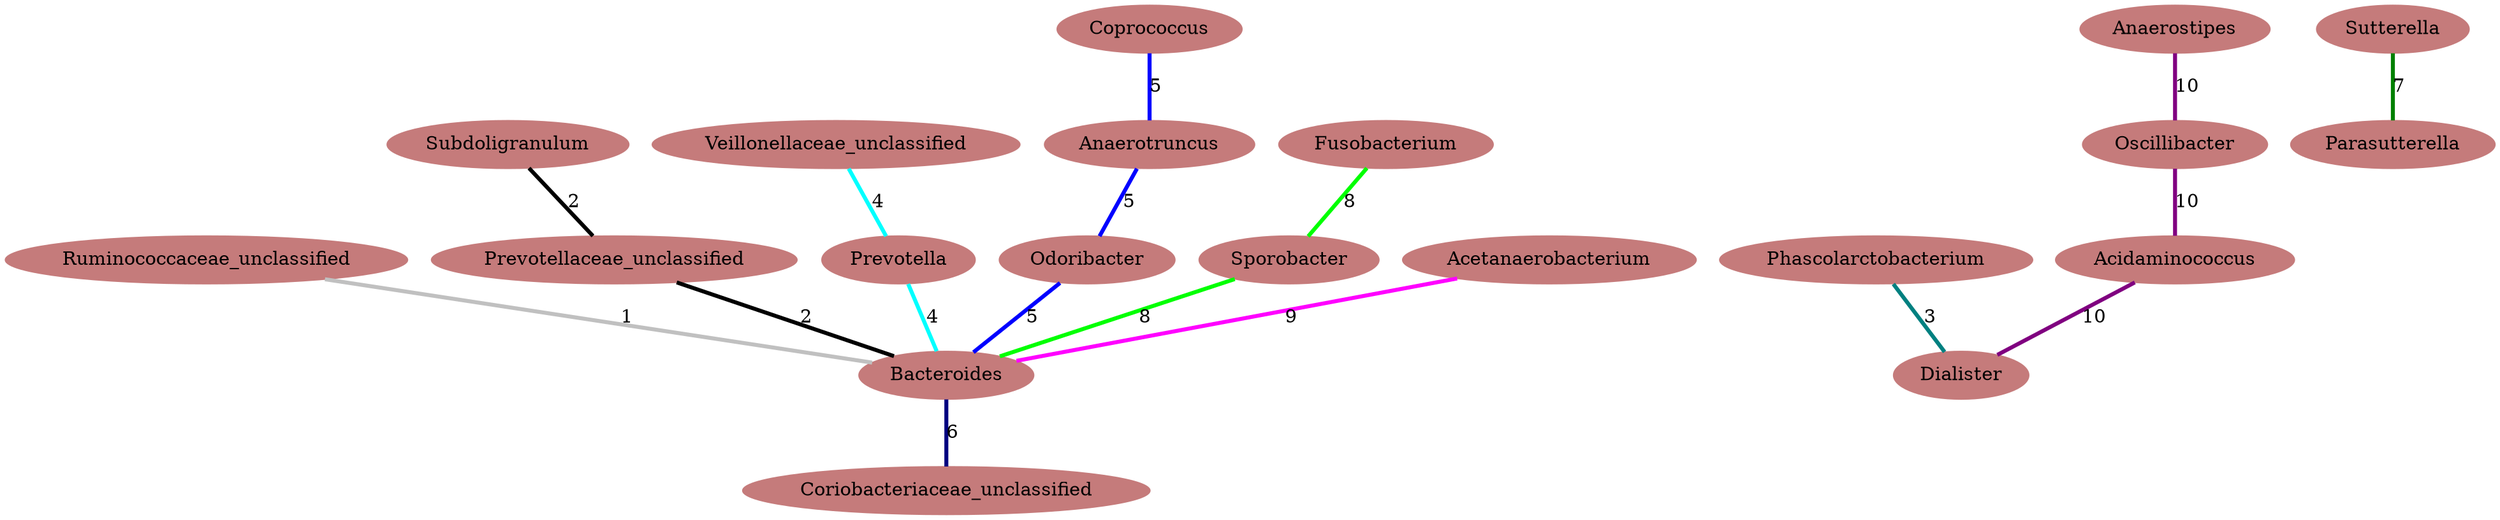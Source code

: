 graph G { 

//Pattern: 0
Ruminococcaceae_unclassified [color="#C57B7B", style=filled]
Bacteroides [color="#C57B7B", style=filled]
edge [color="#c0c0c0", penwidth=3, label="1"]
Ruminococcaceae_unclassified -- Bacteroides
//Pattern: 1
Subdoligranulum [color="#C57B7B", style=filled]
Prevotellaceae_unclassified [color="#C57B7B", style=filled]
Bacteroides [color="#C57B7B", style=filled]
edge [color="#000000", penwidth=3, label="2"]
Subdoligranulum -- Prevotellaceae_unclassified -- Bacteroides
//Pattern: 2
Phascolarctobacterium [color="#C57B7B", style=filled]
Dialister [color="#C57B7B", style=filled]
edge [color="#008080", penwidth=3, label="3"]
Phascolarctobacterium -- Dialister
//Pattern: 3
Veillonellaceae_unclassified [color="#C57B7B", style=filled]
Prevotella [color="#C57B7B", style=filled]
Bacteroides [color="#C57B7B", style=filled]
edge [color="#00ffff", penwidth=3, label="4"]
Veillonellaceae_unclassified -- Prevotella -- Bacteroides
//Pattern: 4
Coprococcus [color="#C57B7B", style=filled]
Anaerotruncus [color="#C57B7B", style=filled]
Odoribacter [color="#C57B7B", style=filled]
Bacteroides [color="#C57B7B", style=filled]
edge [color="#0000ff", penwidth=3, label="5"]
Coprococcus -- Anaerotruncus -- Odoribacter -- Bacteroides
//Pattern: 5
Bacteroides [color="#C57B7B", style=filled]
Coriobacteriaceae_unclassified [color="#C57B7B", style=filled]
edge [color="#000080", penwidth=3, label="6"]
Bacteroides -- Coriobacteriaceae_unclassified
//Pattern: 6
Sutterella [color="#C57B7B", style=filled]
Parasutterella [color="#C57B7B", style=filled]
edge [color="#008000", penwidth=3, label="7"]
Sutterella -- Parasutterella
//Pattern: 7
Fusobacterium [color="#C57B7B", style=filled]
Sporobacter [color="#C57B7B", style=filled]
Bacteroides [color="#C57B7B", style=filled]
edge [color="#00ff00", penwidth=3, label="8"]
Fusobacterium -- Sporobacter -- Bacteroides
//Pattern: 8
Acetanaerobacterium [color="#C57B7B", style=filled]
Bacteroides [color="#C57B7B", style=filled]
edge [color="#ff00ff", penwidth=3, label="9"]
Acetanaerobacterium -- Bacteroides
//Pattern: 9
Anaerostipes [color="#C57B7B", style=filled]
Oscillibacter [color="#C57B7B", style=filled]
Acidaminococcus [color="#C57B7B", style=filled]
Dialister [color="#C57B7B", style=filled]
edge [color="#800080", penwidth=3, label="10"]
Anaerostipes -- Oscillibacter -- Acidaminococcus -- Dialister}